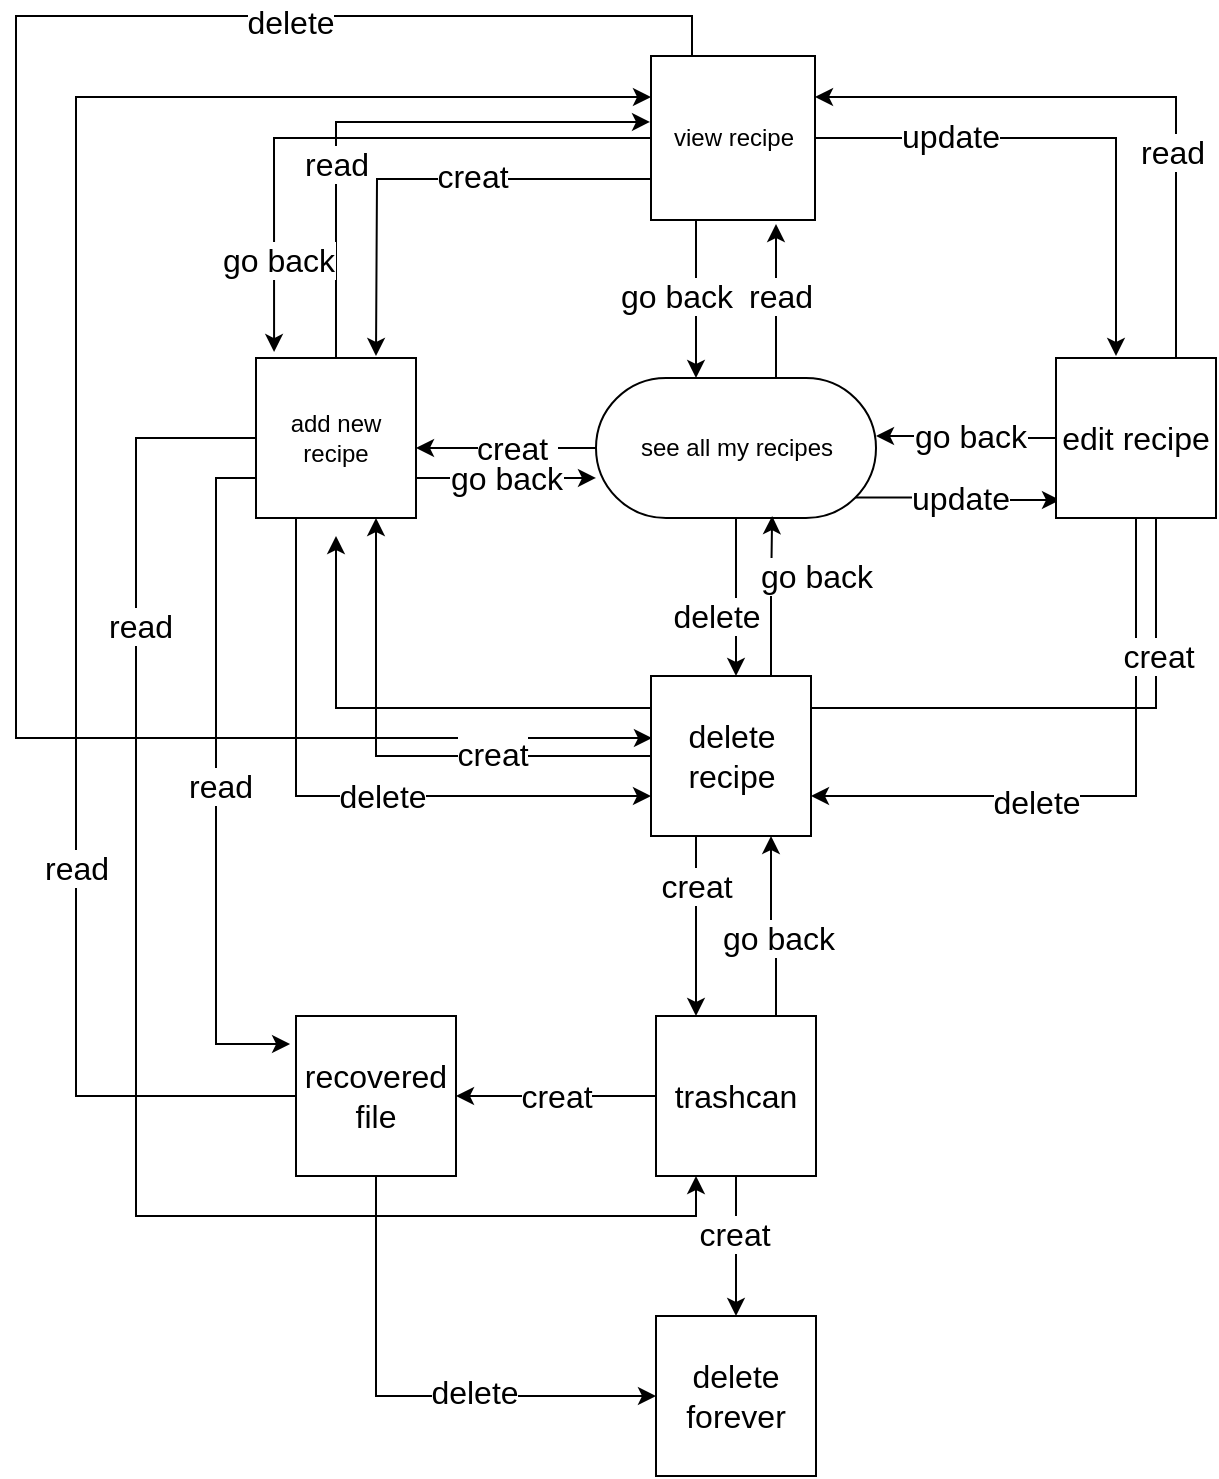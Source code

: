 <mxfile version="10.7.5" type="github"><diagram id="LH6EdxZAITDCjLod4Czq" name="Page-1"><mxGraphModel dx="918" dy="664" grid="1" gridSize="10" guides="1" tooltips="1" connect="1" arrows="1" fold="1" page="1" pageScale="1" pageWidth="827" pageHeight="1169" math="0" shadow="0"><root><mxCell id="0"/><mxCell id="1" parent="0"/><mxCell id="X4B3AXRwO7owqjpMTvH_-14" style="edgeStyle=orthogonalEdgeStyle;rounded=0;orthogonalLoop=1;jettySize=auto;html=1;" parent="1" source="X4B3AXRwO7owqjpMTvH_-12" edge="1"><mxGeometry relative="1" as="geometry"><mxPoint x="310" y="336" as="targetPoint"/><Array as="points"><mxPoint x="340" y="336"/><mxPoint x="340" y="336"/></Array></mxGeometry></mxCell><mxCell id="X4B3AXRwO7owqjpMTvH_-15" value="creat&amp;nbsp;" style="text;html=1;resizable=0;points=[];align=center;verticalAlign=middle;labelBackgroundColor=#ffffff;fontSize=16;" parent="X4B3AXRwO7owqjpMTvH_-14" vertex="1" connectable="0"><mxGeometry x="0.333" y="4" relative="1" as="geometry"><mxPoint x="20" y="-4" as="offset"/></mxGeometry></mxCell><mxCell id="X4B3AXRwO7owqjpMTvH_-37" value="delete" style="edgeStyle=orthogonalEdgeStyle;rounded=0;orthogonalLoop=1;jettySize=auto;html=1;fontSize=16;" parent="1" source="X4B3AXRwO7owqjpMTvH_-12" edge="1"><mxGeometry x="0.24" y="-10" relative="1" as="geometry"><mxPoint x="470" y="450" as="targetPoint"/><mxPoint as="offset"/></mxGeometry></mxCell><mxCell id="X4B3AXRwO7owqjpMTvH_-38" style="edgeStyle=orthogonalEdgeStyle;rounded=0;orthogonalLoop=1;jettySize=auto;html=1;exitX=0.5;exitY=0.5;exitDx=0;exitDy=-35;exitPerimeter=0;fontSize=16;" parent="1" source="X4B3AXRwO7owqjpMTvH_-12" edge="1"><mxGeometry relative="1" as="geometry"><mxPoint x="490" y="224" as="targetPoint"/><Array as="points"><mxPoint x="490" y="301"/><mxPoint x="490" y="224"/></Array></mxGeometry></mxCell><mxCell id="X4B3AXRwO7owqjpMTvH_-39" value="read" style="text;html=1;resizable=0;points=[];align=center;verticalAlign=middle;labelBackgroundColor=#ffffff;fontSize=16;" parent="X4B3AXRwO7owqjpMTvH_-38" vertex="1" connectable="0"><mxGeometry x="0.258" y="-2" relative="1" as="geometry"><mxPoint as="offset"/></mxGeometry></mxCell><mxCell id="X4B3AXRwO7owqjpMTvH_-40" value="update" style="edgeStyle=orthogonalEdgeStyle;rounded=0;orthogonalLoop=1;jettySize=auto;html=1;exitX=0;exitY=0;exitDx=129.745;exitDy=59.745;exitPerimeter=0;fontSize=16;entryX=0.025;entryY=0.888;entryDx=0;entryDy=0;entryPerimeter=0;" parent="1" source="X4B3AXRwO7owqjpMTvH_-12" target="X4B3AXRwO7owqjpMTvH_-28" edge="1"><mxGeometry relative="1" as="geometry"><mxPoint x="610" y="361" as="targetPoint"/></mxGeometry></mxCell><mxCell id="X4B3AXRwO7owqjpMTvH_-12" value="see all my recipes" style="html=1;dashed=0;whitespace=wrap;shape=mxgraph.dfd.start" parent="1" vertex="1"><mxGeometry x="400" y="301" width="140" height="70" as="geometry"/></mxCell><mxCell id="X4B3AXRwO7owqjpMTvH_-20" style="edgeStyle=orthogonalEdgeStyle;rounded=0;orthogonalLoop=1;jettySize=auto;html=1;entryX=-0.006;entryY=0.402;entryDx=0;entryDy=0;entryPerimeter=0;" parent="1" source="X4B3AXRwO7owqjpMTvH_-17" target="X4B3AXRwO7owqjpMTvH_-18" edge="1"><mxGeometry relative="1" as="geometry"><mxPoint x="270" y="161" as="targetPoint"/><Array as="points"><mxPoint x="270" y="173"/></Array></mxGeometry></mxCell><mxCell id="X4B3AXRwO7owqjpMTvH_-21" value="read&lt;br style=&quot;font-size: 16px;&quot;&gt;" style="text;html=1;resizable=0;points=[];align=center;verticalAlign=middle;labelBackgroundColor=#ffffff;fontSize=16;" parent="X4B3AXRwO7owqjpMTvH_-20" vertex="1" connectable="0"><mxGeometry x="-0.294" relative="1" as="geometry"><mxPoint as="offset"/></mxGeometry></mxCell><mxCell id="X4B3AXRwO7owqjpMTvH_-44" value="go back" style="edgeStyle=orthogonalEdgeStyle;rounded=0;orthogonalLoop=1;jettySize=auto;html=1;exitX=1;exitY=0.75;exitDx=0;exitDy=0;entryX=0;entryY=0.714;entryDx=0;entryDy=0;entryPerimeter=0;fontSize=16;" parent="1" source="X4B3AXRwO7owqjpMTvH_-17" target="X4B3AXRwO7owqjpMTvH_-12" edge="1"><mxGeometry relative="1" as="geometry"/></mxCell><mxCell id="X4B3AXRwO7owqjpMTvH_-55" style="edgeStyle=orthogonalEdgeStyle;rounded=0;orthogonalLoop=1;jettySize=auto;html=1;exitX=0.25;exitY=1;exitDx=0;exitDy=0;fontSize=16;entryX=0;entryY=0.75;entryDx=0;entryDy=0;" parent="1" source="X4B3AXRwO7owqjpMTvH_-17" target="X4B3AXRwO7owqjpMTvH_-43" edge="1"><mxGeometry relative="1" as="geometry"><mxPoint x="254" y="530" as="targetPoint"/></mxGeometry></mxCell><mxCell id="X4B3AXRwO7owqjpMTvH_-56" value="delete" style="text;html=1;resizable=0;points=[];align=center;verticalAlign=middle;labelBackgroundColor=#ffffff;fontSize=16;" parent="X4B3AXRwO7owqjpMTvH_-55" vertex="1" connectable="0"><mxGeometry x="-0.123" y="43" relative="1" as="geometry"><mxPoint x="43" y="43" as="offset"/></mxGeometry></mxCell><mxCell id="vXcyTccvcXUuKXVShqoP-8" style="edgeStyle=orthogonalEdgeStyle;rounded=0;orthogonalLoop=1;jettySize=auto;html=1;exitX=0;exitY=0.75;exitDx=0;exitDy=0;entryX=-0.037;entryY=0.175;entryDx=0;entryDy=0;entryPerimeter=0;fontSize=16;" edge="1" parent="1" source="X4B3AXRwO7owqjpMTvH_-17" target="X4B3AXRwO7owqjpMTvH_-79"><mxGeometry relative="1" as="geometry"><Array as="points"><mxPoint x="210" y="351"/><mxPoint x="210" y="634"/></Array></mxGeometry></mxCell><mxCell id="vXcyTccvcXUuKXVShqoP-9" value="read" style="text;html=1;resizable=0;points=[];align=center;verticalAlign=middle;labelBackgroundColor=#ffffff;fontSize=16;" vertex="1" connectable="0" parent="vXcyTccvcXUuKXVShqoP-8"><mxGeometry x="0.024" y="2" relative="1" as="geometry"><mxPoint as="offset"/></mxGeometry></mxCell><mxCell id="vXcyTccvcXUuKXVShqoP-10" style="edgeStyle=orthogonalEdgeStyle;rounded=0;orthogonalLoop=1;jettySize=auto;html=1;entryX=0.25;entryY=1;entryDx=0;entryDy=0;fontSize=16;" edge="1" parent="1" source="X4B3AXRwO7owqjpMTvH_-17" target="X4B3AXRwO7owqjpMTvH_-65"><mxGeometry relative="1" as="geometry"><Array as="points"><mxPoint x="170" y="331"/><mxPoint x="170" y="720"/><mxPoint x="450" y="720"/></Array></mxGeometry></mxCell><mxCell id="vXcyTccvcXUuKXVShqoP-12" value="read" style="text;html=1;resizable=0;points=[];align=center;verticalAlign=middle;labelBackgroundColor=#ffffff;fontSize=16;" vertex="1" connectable="0" parent="vXcyTccvcXUuKXVShqoP-10"><mxGeometry x="-0.589" y="2" relative="1" as="geometry"><mxPoint as="offset"/></mxGeometry></mxCell><mxCell id="X4B3AXRwO7owqjpMTvH_-17" value="add new recipe&lt;br&gt;" style="whiteSpace=wrap;html=1;aspect=fixed;" parent="1" vertex="1"><mxGeometry x="230" y="291" width="80" height="80" as="geometry"/></mxCell><mxCell id="X4B3AXRwO7owqjpMTvH_-22" value="go back" style="edgeStyle=orthogonalEdgeStyle;rounded=0;orthogonalLoop=1;jettySize=auto;html=1;exitX=0.5;exitY=1;exitDx=0;exitDy=0;fontSize=16;" parent="1" source="X4B3AXRwO7owqjpMTvH_-18" edge="1"><mxGeometry x="0.163" y="-10" relative="1" as="geometry"><mxPoint x="450" y="301" as="targetPoint"/><Array as="points"><mxPoint x="450" y="222"/><mxPoint x="450" y="301"/></Array><mxPoint as="offset"/></mxGeometry></mxCell><mxCell id="X4B3AXRwO7owqjpMTvH_-31" style="edgeStyle=orthogonalEdgeStyle;rounded=0;orthogonalLoop=1;jettySize=auto;html=1;fontSize=16;" parent="1" source="X4B3AXRwO7owqjpMTvH_-18" edge="1"><mxGeometry relative="1" as="geometry"><mxPoint x="660" y="290" as="targetPoint"/><Array as="points"><mxPoint x="660" y="181"/><mxPoint x="660" y="290"/></Array></mxGeometry></mxCell><mxCell id="X4B3AXRwO7owqjpMTvH_-32" value="update&lt;br&gt;" style="text;html=1;resizable=0;points=[];align=center;verticalAlign=middle;labelBackgroundColor=#ffffff;fontSize=16;" parent="X4B3AXRwO7owqjpMTvH_-31" vertex="1" connectable="0"><mxGeometry x="-0.484" y="1" relative="1" as="geometry"><mxPoint as="offset"/></mxGeometry></mxCell><mxCell id="X4B3AXRwO7owqjpMTvH_-47" style="edgeStyle=orthogonalEdgeStyle;rounded=0;orthogonalLoop=1;jettySize=auto;html=1;exitX=0;exitY=0.75;exitDx=0;exitDy=0;fontSize=16;" parent="1" source="X4B3AXRwO7owqjpMTvH_-18" edge="1"><mxGeometry relative="1" as="geometry"><mxPoint x="290" y="290" as="targetPoint"/></mxGeometry></mxCell><mxCell id="X4B3AXRwO7owqjpMTvH_-48" value="creat" style="text;html=1;resizable=0;points=[];align=center;verticalAlign=middle;labelBackgroundColor=#ffffff;fontSize=16;" parent="X4B3AXRwO7owqjpMTvH_-47" vertex="1" connectable="0"><mxGeometry x="-0.203" y="-2" relative="1" as="geometry"><mxPoint as="offset"/></mxGeometry></mxCell><mxCell id="vXcyTccvcXUuKXVShqoP-3" style="edgeStyle=orthogonalEdgeStyle;rounded=0;orthogonalLoop=1;jettySize=auto;html=1;exitX=0.25;exitY=0;exitDx=0;exitDy=0;entryX=0.006;entryY=0.388;entryDx=0;entryDy=0;entryPerimeter=0;fontSize=16;" edge="1" parent="1" source="X4B3AXRwO7owqjpMTvH_-18" target="X4B3AXRwO7owqjpMTvH_-43"><mxGeometry relative="1" as="geometry"><Array as="points"><mxPoint x="448" y="120"/><mxPoint x="110" y="120"/><mxPoint x="110" y="481"/></Array></mxGeometry></mxCell><mxCell id="vXcyTccvcXUuKXVShqoP-4" value="delete" style="text;html=1;resizable=0;points=[];align=center;verticalAlign=middle;labelBackgroundColor=#ffffff;fontSize=16;" vertex="1" connectable="0" parent="vXcyTccvcXUuKXVShqoP-3"><mxGeometry x="-0.574" y="3" relative="1" as="geometry"><mxPoint as="offset"/></mxGeometry></mxCell><mxCell id="vXcyTccvcXUuKXVShqoP-6" style="edgeStyle=orthogonalEdgeStyle;rounded=0;orthogonalLoop=1;jettySize=auto;html=1;exitX=0;exitY=0.5;exitDx=0;exitDy=0;entryX=0.113;entryY=-0.037;entryDx=0;entryDy=0;entryPerimeter=0;fontSize=16;" edge="1" parent="1" source="X4B3AXRwO7owqjpMTvH_-18" target="X4B3AXRwO7owqjpMTvH_-17"><mxGeometry relative="1" as="geometry"/></mxCell><mxCell id="vXcyTccvcXUuKXVShqoP-7" value="go back" style="text;html=1;resizable=0;points=[];align=center;verticalAlign=middle;labelBackgroundColor=#ffffff;fontSize=16;" vertex="1" connectable="0" parent="vXcyTccvcXUuKXVShqoP-6"><mxGeometry x="0.689" y="2" relative="1" as="geometry"><mxPoint as="offset"/></mxGeometry></mxCell><mxCell id="X4B3AXRwO7owqjpMTvH_-18" value="view recipe" style="whiteSpace=wrap;html=1;aspect=fixed;" parent="1" vertex="1"><mxGeometry x="427.5" y="140" width="82" height="82" as="geometry"/></mxCell><mxCell id="X4B3AXRwO7owqjpMTvH_-33" style="edgeStyle=orthogonalEdgeStyle;rounded=0;orthogonalLoop=1;jettySize=auto;html=1;fontSize=16;entryX=1;entryY=0.414;entryDx=0;entryDy=0;entryPerimeter=0;" parent="1" source="X4B3AXRwO7owqjpMTvH_-28" target="X4B3AXRwO7owqjpMTvH_-12" edge="1"><mxGeometry relative="1" as="geometry"><mxPoint x="550" y="331" as="targetPoint"/></mxGeometry></mxCell><mxCell id="X4B3AXRwO7owqjpMTvH_-34" value="go back" style="text;html=1;resizable=0;points=[];align=center;verticalAlign=middle;labelBackgroundColor=#ffffff;fontSize=16;" parent="X4B3AXRwO7owqjpMTvH_-33" vertex="1" connectable="0"><mxGeometry x="0.343" y="2" relative="1" as="geometry"><mxPoint x="17" y="-2" as="offset"/></mxGeometry></mxCell><mxCell id="X4B3AXRwO7owqjpMTvH_-41" style="edgeStyle=orthogonalEdgeStyle;rounded=0;orthogonalLoop=1;jettySize=auto;html=1;exitX=0.75;exitY=0;exitDx=0;exitDy=0;fontSize=16;entryX=1;entryY=0.25;entryDx=0;entryDy=0;" parent="1" source="X4B3AXRwO7owqjpMTvH_-28" target="X4B3AXRwO7owqjpMTvH_-18" edge="1"><mxGeometry relative="1" as="geometry"><mxPoint x="740" y="170" as="targetPoint"/></mxGeometry></mxCell><mxCell id="X4B3AXRwO7owqjpMTvH_-42" value="read" style="text;html=1;resizable=0;points=[];align=center;verticalAlign=middle;labelBackgroundColor=#ffffff;fontSize=16;" parent="X4B3AXRwO7owqjpMTvH_-41" vertex="1" connectable="0"><mxGeometry x="-0.333" y="2" relative="1" as="geometry"><mxPoint as="offset"/></mxGeometry></mxCell><mxCell id="X4B3AXRwO7owqjpMTvH_-51" style="edgeStyle=orthogonalEdgeStyle;rounded=0;orthogonalLoop=1;jettySize=auto;html=1;exitX=0.5;exitY=1;exitDx=0;exitDy=0;entryX=1;entryY=0.75;entryDx=0;entryDy=0;fontSize=16;" parent="1" source="X4B3AXRwO7owqjpMTvH_-28" target="X4B3AXRwO7owqjpMTvH_-43" edge="1"><mxGeometry relative="1" as="geometry"/></mxCell><mxCell id="X4B3AXRwO7owqjpMTvH_-52" value="delete" style="text;html=1;resizable=0;points=[];align=center;verticalAlign=middle;labelBackgroundColor=#ffffff;fontSize=16;" parent="X4B3AXRwO7owqjpMTvH_-51" vertex="1" connectable="0"><mxGeometry x="-0.546" y="-1" relative="1" as="geometry"><mxPoint x="-49" y="73" as="offset"/></mxGeometry></mxCell><mxCell id="X4B3AXRwO7owqjpMTvH_-53" style="edgeStyle=orthogonalEdgeStyle;rounded=0;orthogonalLoop=1;jettySize=auto;html=1;exitX=0.75;exitY=1;exitDx=0;exitDy=0;fontSize=16;" parent="1" source="X4B3AXRwO7owqjpMTvH_-28" edge="1"><mxGeometry relative="1" as="geometry"><mxPoint x="270" y="380" as="targetPoint"/><Array as="points"><mxPoint x="680" y="466"/><mxPoint x="270" y="466"/></Array></mxGeometry></mxCell><mxCell id="X4B3AXRwO7owqjpMTvH_-54" value="creat" style="text;html=1;resizable=0;points=[];align=center;verticalAlign=middle;labelBackgroundColor=#ffffff;fontSize=16;" parent="X4B3AXRwO7owqjpMTvH_-53" vertex="1" connectable="0"><mxGeometry x="-0.739" y="1" relative="1" as="geometry"><mxPoint as="offset"/></mxGeometry></mxCell><mxCell id="X4B3AXRwO7owqjpMTvH_-28" value="edit recipe" style="whiteSpace=wrap;html=1;aspect=fixed;fontSize=16;" parent="1" vertex="1"><mxGeometry x="630" y="291" width="80" height="80" as="geometry"/></mxCell><mxCell id="X4B3AXRwO7owqjpMTvH_-49" style="edgeStyle=orthogonalEdgeStyle;rounded=0;orthogonalLoop=1;jettySize=auto;html=1;exitX=0.75;exitY=0;exitDx=0;exitDy=0;entryX=0.629;entryY=0.986;entryDx=0;entryDy=0;entryPerimeter=0;fontSize=16;" parent="1" source="X4B3AXRwO7owqjpMTvH_-43" target="X4B3AXRwO7owqjpMTvH_-12" edge="1"><mxGeometry relative="1" as="geometry"/></mxCell><mxCell id="X4B3AXRwO7owqjpMTvH_-50" value="go back" style="text;html=1;resizable=0;points=[];align=center;verticalAlign=middle;labelBackgroundColor=#ffffff;fontSize=16;" parent="X4B3AXRwO7owqjpMTvH_-49" vertex="1" connectable="0"><mxGeometry y="-2" relative="1" as="geometry"><mxPoint x="19.5" y="-10" as="offset"/></mxGeometry></mxCell><mxCell id="X4B3AXRwO7owqjpMTvH_-64" value="creat" style="edgeStyle=orthogonalEdgeStyle;rounded=0;orthogonalLoop=1;jettySize=auto;html=1;exitX=0.5;exitY=1;exitDx=0;exitDy=0;fontSize=16;" parent="1" source="X4B3AXRwO7owqjpMTvH_-43" target="X4B3AXRwO7owqjpMTvH_-65" edge="1"><mxGeometry x="-0.209" relative="1" as="geometry"><mxPoint x="468" y="570" as="targetPoint"/><Array as="points"><mxPoint x="450" y="530"/></Array><mxPoint as="offset"/></mxGeometry></mxCell><mxCell id="X4B3AXRwO7owqjpMTvH_-88" style="edgeStyle=orthogonalEdgeStyle;rounded=0;orthogonalLoop=1;jettySize=auto;html=1;entryX=0.75;entryY=1;entryDx=0;entryDy=0;fontSize=16;" parent="1" source="X4B3AXRwO7owqjpMTvH_-43" target="X4B3AXRwO7owqjpMTvH_-17" edge="1"><mxGeometry relative="1" as="geometry"/></mxCell><mxCell id="X4B3AXRwO7owqjpMTvH_-89" value="creat&lt;br&gt;" style="text;html=1;resizable=0;points=[];align=center;verticalAlign=middle;labelBackgroundColor=#ffffff;fontSize=16;" parent="X4B3AXRwO7owqjpMTvH_-88" vertex="1" connectable="0"><mxGeometry x="-0.372" y="-1" relative="1" as="geometry"><mxPoint x="1" as="offset"/></mxGeometry></mxCell><mxCell id="X4B3AXRwO7owqjpMTvH_-43" value="delete recipe" style="whiteSpace=wrap;html=1;aspect=fixed;fontSize=16;" parent="1" vertex="1"><mxGeometry x="427.5" y="450" width="80" height="80" as="geometry"/></mxCell><mxCell id="X4B3AXRwO7owqjpMTvH_-75" style="edgeStyle=orthogonalEdgeStyle;rounded=0;orthogonalLoop=1;jettySize=auto;html=1;exitX=0.75;exitY=0;exitDx=0;exitDy=0;entryX=0.75;entryY=1;entryDx=0;entryDy=0;fontSize=16;" parent="1" source="X4B3AXRwO7owqjpMTvH_-65" target="X4B3AXRwO7owqjpMTvH_-43" edge="1"><mxGeometry relative="1" as="geometry"/></mxCell><mxCell id="X4B3AXRwO7owqjpMTvH_-76" value="go back&lt;br&gt;" style="text;html=1;resizable=0;points=[];align=center;verticalAlign=middle;labelBackgroundColor=#ffffff;fontSize=16;" parent="X4B3AXRwO7owqjpMTvH_-75" vertex="1" connectable="0"><mxGeometry x="0.014" y="1" relative="1" as="geometry"><mxPoint x="3" y="5" as="offset"/></mxGeometry></mxCell><mxCell id="X4B3AXRwO7owqjpMTvH_-81" value="creat" style="edgeStyle=orthogonalEdgeStyle;rounded=0;orthogonalLoop=1;jettySize=auto;html=1;exitX=0;exitY=0.5;exitDx=0;exitDy=0;entryX=1;entryY=0.5;entryDx=0;entryDy=0;fontSize=16;" parent="1" source="X4B3AXRwO7owqjpMTvH_-65" target="X4B3AXRwO7owqjpMTvH_-79" edge="1"><mxGeometry relative="1" as="geometry"/></mxCell><mxCell id="X4B3AXRwO7owqjpMTvH_-92" style="edgeStyle=orthogonalEdgeStyle;rounded=0;orthogonalLoop=1;jettySize=auto;html=1;exitX=0.5;exitY=1;exitDx=0;exitDy=0;fontSize=16;entryX=0.5;entryY=0;entryDx=0;entryDy=0;" parent="1" source="X4B3AXRwO7owqjpMTvH_-65" target="X4B3AXRwO7owqjpMTvH_-93" edge="1"><mxGeometry relative="1" as="geometry"><mxPoint x="470" y="760" as="targetPoint"/><Array as="points"/></mxGeometry></mxCell><mxCell id="X4B3AXRwO7owqjpMTvH_-94" value="creat" style="text;html=1;resizable=0;points=[];align=center;verticalAlign=middle;labelBackgroundColor=#ffffff;fontSize=16;" parent="X4B3AXRwO7owqjpMTvH_-92" vertex="1" connectable="0"><mxGeometry x="-0.167" y="-1" relative="1" as="geometry"><mxPoint as="offset"/></mxGeometry></mxCell><mxCell id="X4B3AXRwO7owqjpMTvH_-65" value="&lt;font style=&quot;font-size: 16px&quot;&gt;trashcan&lt;/font&gt;" style="whiteSpace=wrap;html=1;aspect=fixed;" parent="1" vertex="1"><mxGeometry x="430" y="620" width="80" height="80" as="geometry"/></mxCell><mxCell id="X4B3AXRwO7owqjpMTvH_-82" style="edgeStyle=orthogonalEdgeStyle;rounded=0;orthogonalLoop=1;jettySize=auto;html=1;exitX=0;exitY=0.5;exitDx=0;exitDy=0;entryX=0;entryY=0.25;entryDx=0;entryDy=0;fontSize=16;" parent="1" source="X4B3AXRwO7owqjpMTvH_-79" target="X4B3AXRwO7owqjpMTvH_-18" edge="1"><mxGeometry relative="1" as="geometry"><Array as="points"><mxPoint x="140" y="660"/><mxPoint x="140" y="161"/></Array></mxGeometry></mxCell><mxCell id="X4B3AXRwO7owqjpMTvH_-83" value="read" style="text;html=1;resizable=0;points=[];align=center;verticalAlign=middle;labelBackgroundColor=#ffffff;fontSize=16;" parent="X4B3AXRwO7owqjpMTvH_-82" vertex="1" connectable="0"><mxGeometry x="-0.501" relative="1" as="geometry"><mxPoint as="offset"/></mxGeometry></mxCell><mxCell id="vXcyTccvcXUuKXVShqoP-13" style="edgeStyle=orthogonalEdgeStyle;rounded=0;orthogonalLoop=1;jettySize=auto;html=1;exitX=0.5;exitY=1;exitDx=0;exitDy=0;entryX=0;entryY=0.5;entryDx=0;entryDy=0;fontSize=16;" edge="1" parent="1" source="X4B3AXRwO7owqjpMTvH_-79" target="X4B3AXRwO7owqjpMTvH_-93"><mxGeometry relative="1" as="geometry"/></mxCell><mxCell id="vXcyTccvcXUuKXVShqoP-14" value="delete" style="text;html=1;resizable=0;points=[];align=center;verticalAlign=middle;labelBackgroundColor=#ffffff;fontSize=16;" vertex="1" connectable="0" parent="vXcyTccvcXUuKXVShqoP-13"><mxGeometry x="-0.136" y="49" relative="1" as="geometry"><mxPoint as="offset"/></mxGeometry></mxCell><mxCell id="X4B3AXRwO7owqjpMTvH_-79" value="recovered file" style="whiteSpace=wrap;html=1;aspect=fixed;fontSize=16;" parent="1" vertex="1"><mxGeometry x="250" y="620" width="80" height="80" as="geometry"/></mxCell><mxCell id="X4B3AXRwO7owqjpMTvH_-93" value="delete forever" style="whiteSpace=wrap;html=1;aspect=fixed;fontSize=16;" parent="1" vertex="1"><mxGeometry x="430" y="770" width="80" height="80" as="geometry"/></mxCell></root></mxGraphModel></diagram></mxfile>